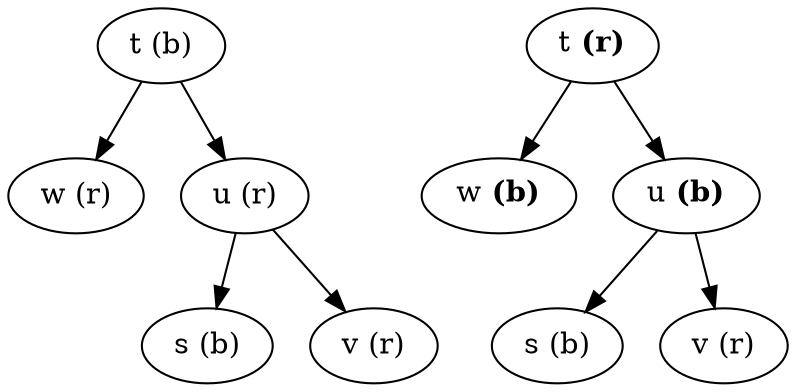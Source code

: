digraph G {
	margin = 0;
	ordering = out;

	t1 [ label="t (b)" ];
	w1 [ label="w (r)" ];
	u1 [ label="u (r)" ];
	s1 [ label="s (b)" ];
	v1 [ label="v (r)" ];

	t2 [ label=<t <b>(r)</b>> ];
	w2 [ label=<w <b>(b)</b>> ];
	u2 [ label=<u <b>(b)</b>> ];
	s2 [ label="s (b)" ];
	v2 [ label="v (r)" ];


	t1 -> { w1; u1 };
	u1 -> { s1; v1 };

	t2 -> { w2; u2 };
	u2 -> { s2; v2 };

}

